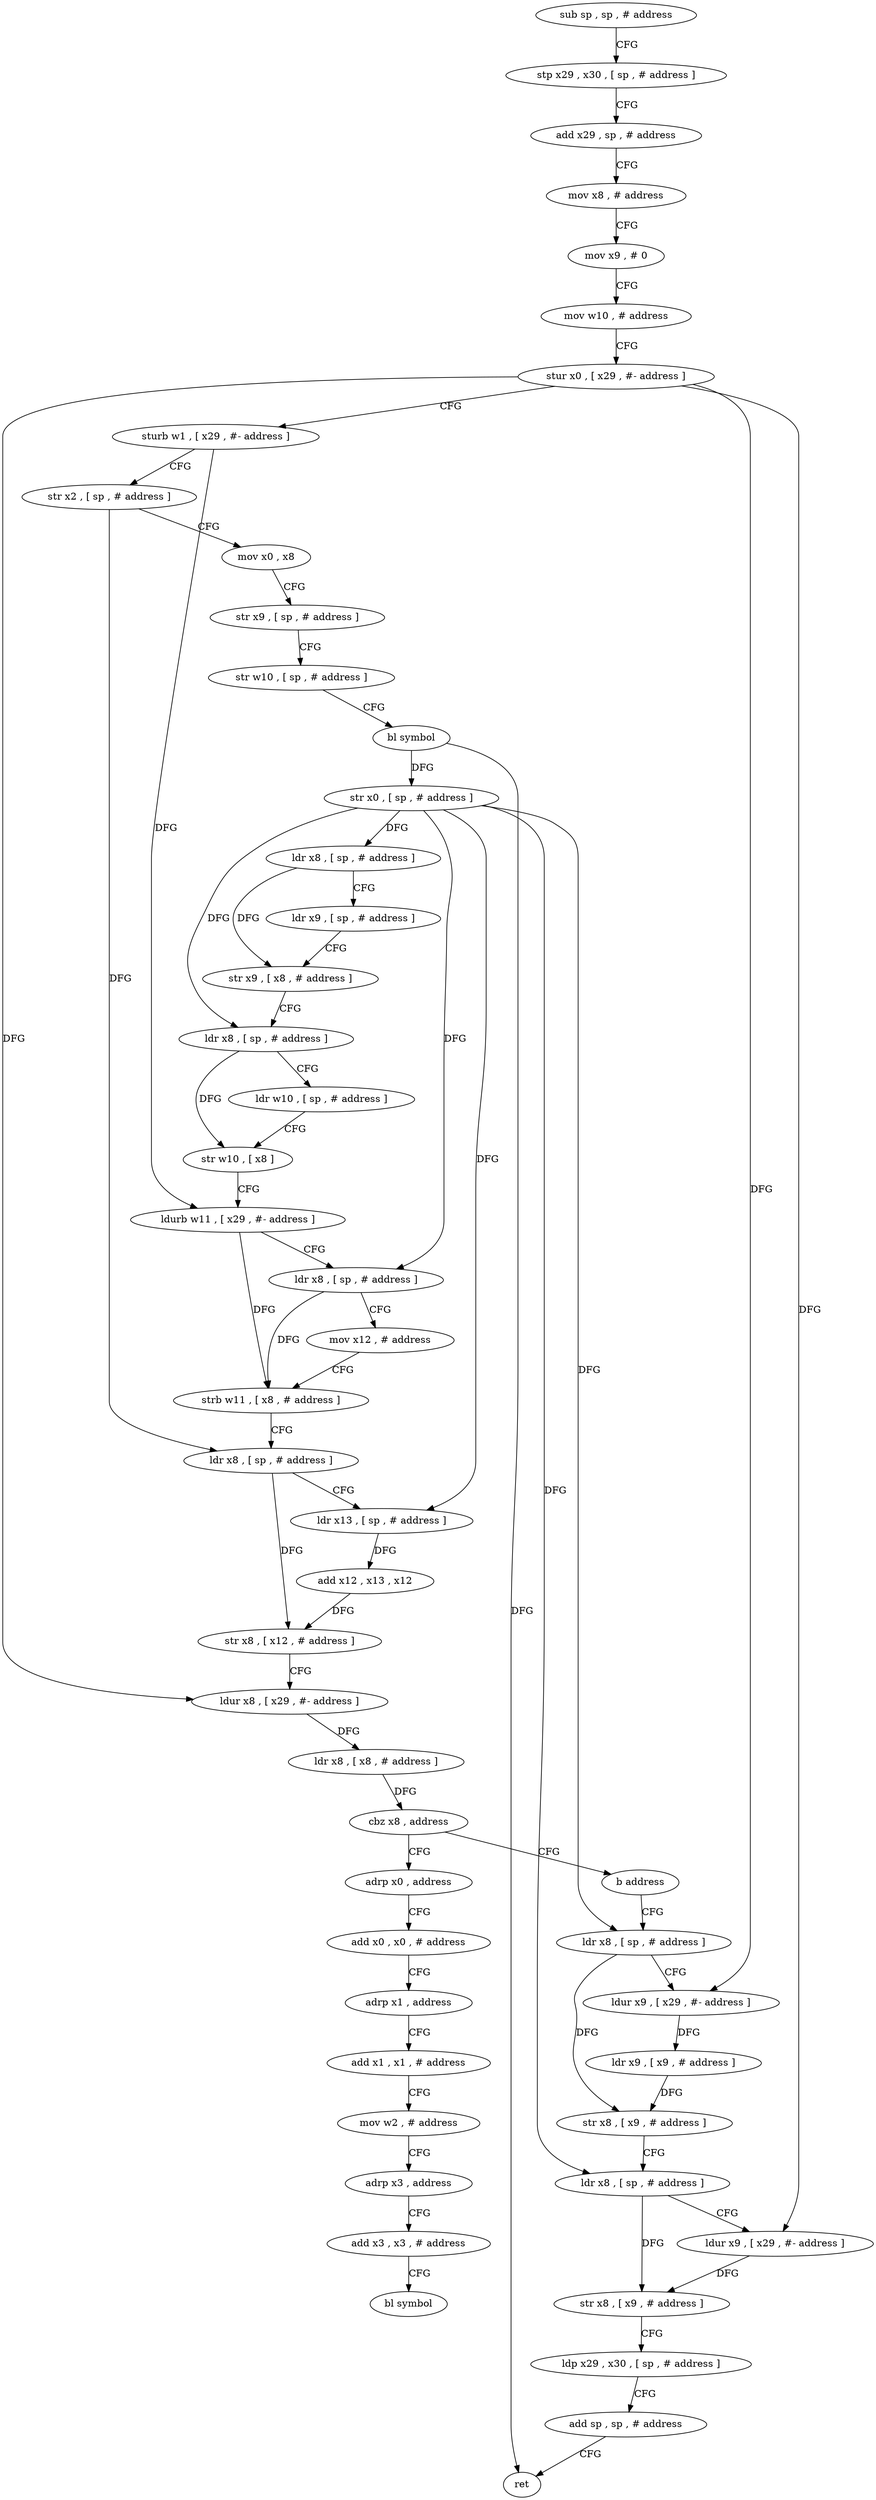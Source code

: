 digraph "func" {
"4211708" [label = "sub sp , sp , # address" ]
"4211712" [label = "stp x29 , x30 , [ sp , # address ]" ]
"4211716" [label = "add x29 , sp , # address" ]
"4211720" [label = "mov x8 , # address" ]
"4211724" [label = "mov x9 , # 0" ]
"4211728" [label = "mov w10 , # address" ]
"4211732" [label = "stur x0 , [ x29 , #- address ]" ]
"4211736" [label = "sturb w1 , [ x29 , #- address ]" ]
"4211740" [label = "str x2 , [ sp , # address ]" ]
"4211744" [label = "mov x0 , x8" ]
"4211748" [label = "str x9 , [ sp , # address ]" ]
"4211752" [label = "str w10 , [ sp , # address ]" ]
"4211756" [label = "bl symbol" ]
"4211760" [label = "str x0 , [ sp , # address ]" ]
"4211764" [label = "ldr x8 , [ sp , # address ]" ]
"4211768" [label = "ldr x9 , [ sp , # address ]" ]
"4211772" [label = "str x9 , [ x8 , # address ]" ]
"4211776" [label = "ldr x8 , [ sp , # address ]" ]
"4211780" [label = "ldr w10 , [ sp , # address ]" ]
"4211784" [label = "str w10 , [ x8 ]" ]
"4211788" [label = "ldurb w11 , [ x29 , #- address ]" ]
"4211792" [label = "ldr x8 , [ sp , # address ]" ]
"4211796" [label = "mov x12 , # address" ]
"4211800" [label = "strb w11 , [ x8 , # address ]" ]
"4211804" [label = "ldr x8 , [ sp , # address ]" ]
"4211808" [label = "ldr x13 , [ sp , # address ]" ]
"4211812" [label = "add x12 , x13 , x12" ]
"4211816" [label = "str x8 , [ x12 , # address ]" ]
"4211820" [label = "ldur x8 , [ x29 , #- address ]" ]
"4211824" [label = "ldr x8 , [ x8 , # address ]" ]
"4211828" [label = "cbz x8 , address" ]
"4211836" [label = "adrp x0 , address" ]
"4211832" [label = "b address" ]
"4211840" [label = "add x0 , x0 , # address" ]
"4211844" [label = "adrp x1 , address" ]
"4211848" [label = "add x1 , x1 , # address" ]
"4211852" [label = "mov w2 , # address" ]
"4211856" [label = "adrp x3 , address" ]
"4211860" [label = "add x3 , x3 , # address" ]
"4211864" [label = "bl symbol" ]
"4211868" [label = "ldr x8 , [ sp , # address ]" ]
"4211872" [label = "ldur x9 , [ x29 , #- address ]" ]
"4211876" [label = "ldr x9 , [ x9 , # address ]" ]
"4211880" [label = "str x8 , [ x9 , # address ]" ]
"4211884" [label = "ldr x8 , [ sp , # address ]" ]
"4211888" [label = "ldur x9 , [ x29 , #- address ]" ]
"4211892" [label = "str x8 , [ x9 , # address ]" ]
"4211896" [label = "ldp x29 , x30 , [ sp , # address ]" ]
"4211900" [label = "add sp , sp , # address" ]
"4211904" [label = "ret" ]
"4211708" -> "4211712" [ label = "CFG" ]
"4211712" -> "4211716" [ label = "CFG" ]
"4211716" -> "4211720" [ label = "CFG" ]
"4211720" -> "4211724" [ label = "CFG" ]
"4211724" -> "4211728" [ label = "CFG" ]
"4211728" -> "4211732" [ label = "CFG" ]
"4211732" -> "4211736" [ label = "CFG" ]
"4211732" -> "4211820" [ label = "DFG" ]
"4211732" -> "4211872" [ label = "DFG" ]
"4211732" -> "4211888" [ label = "DFG" ]
"4211736" -> "4211740" [ label = "CFG" ]
"4211736" -> "4211788" [ label = "DFG" ]
"4211740" -> "4211744" [ label = "CFG" ]
"4211740" -> "4211804" [ label = "DFG" ]
"4211744" -> "4211748" [ label = "CFG" ]
"4211748" -> "4211752" [ label = "CFG" ]
"4211752" -> "4211756" [ label = "CFG" ]
"4211756" -> "4211760" [ label = "DFG" ]
"4211756" -> "4211904" [ label = "DFG" ]
"4211760" -> "4211764" [ label = "DFG" ]
"4211760" -> "4211776" [ label = "DFG" ]
"4211760" -> "4211792" [ label = "DFG" ]
"4211760" -> "4211808" [ label = "DFG" ]
"4211760" -> "4211868" [ label = "DFG" ]
"4211760" -> "4211884" [ label = "DFG" ]
"4211764" -> "4211768" [ label = "CFG" ]
"4211764" -> "4211772" [ label = "DFG" ]
"4211768" -> "4211772" [ label = "CFG" ]
"4211772" -> "4211776" [ label = "CFG" ]
"4211776" -> "4211780" [ label = "CFG" ]
"4211776" -> "4211784" [ label = "DFG" ]
"4211780" -> "4211784" [ label = "CFG" ]
"4211784" -> "4211788" [ label = "CFG" ]
"4211788" -> "4211792" [ label = "CFG" ]
"4211788" -> "4211800" [ label = "DFG" ]
"4211792" -> "4211796" [ label = "CFG" ]
"4211792" -> "4211800" [ label = "DFG" ]
"4211796" -> "4211800" [ label = "CFG" ]
"4211800" -> "4211804" [ label = "CFG" ]
"4211804" -> "4211808" [ label = "CFG" ]
"4211804" -> "4211816" [ label = "DFG" ]
"4211808" -> "4211812" [ label = "DFG" ]
"4211812" -> "4211816" [ label = "DFG" ]
"4211816" -> "4211820" [ label = "CFG" ]
"4211820" -> "4211824" [ label = "DFG" ]
"4211824" -> "4211828" [ label = "DFG" ]
"4211828" -> "4211836" [ label = "CFG" ]
"4211828" -> "4211832" [ label = "CFG" ]
"4211836" -> "4211840" [ label = "CFG" ]
"4211832" -> "4211868" [ label = "CFG" ]
"4211840" -> "4211844" [ label = "CFG" ]
"4211844" -> "4211848" [ label = "CFG" ]
"4211848" -> "4211852" [ label = "CFG" ]
"4211852" -> "4211856" [ label = "CFG" ]
"4211856" -> "4211860" [ label = "CFG" ]
"4211860" -> "4211864" [ label = "CFG" ]
"4211868" -> "4211872" [ label = "CFG" ]
"4211868" -> "4211880" [ label = "DFG" ]
"4211872" -> "4211876" [ label = "DFG" ]
"4211876" -> "4211880" [ label = "DFG" ]
"4211880" -> "4211884" [ label = "CFG" ]
"4211884" -> "4211888" [ label = "CFG" ]
"4211884" -> "4211892" [ label = "DFG" ]
"4211888" -> "4211892" [ label = "DFG" ]
"4211892" -> "4211896" [ label = "CFG" ]
"4211896" -> "4211900" [ label = "CFG" ]
"4211900" -> "4211904" [ label = "CFG" ]
}
